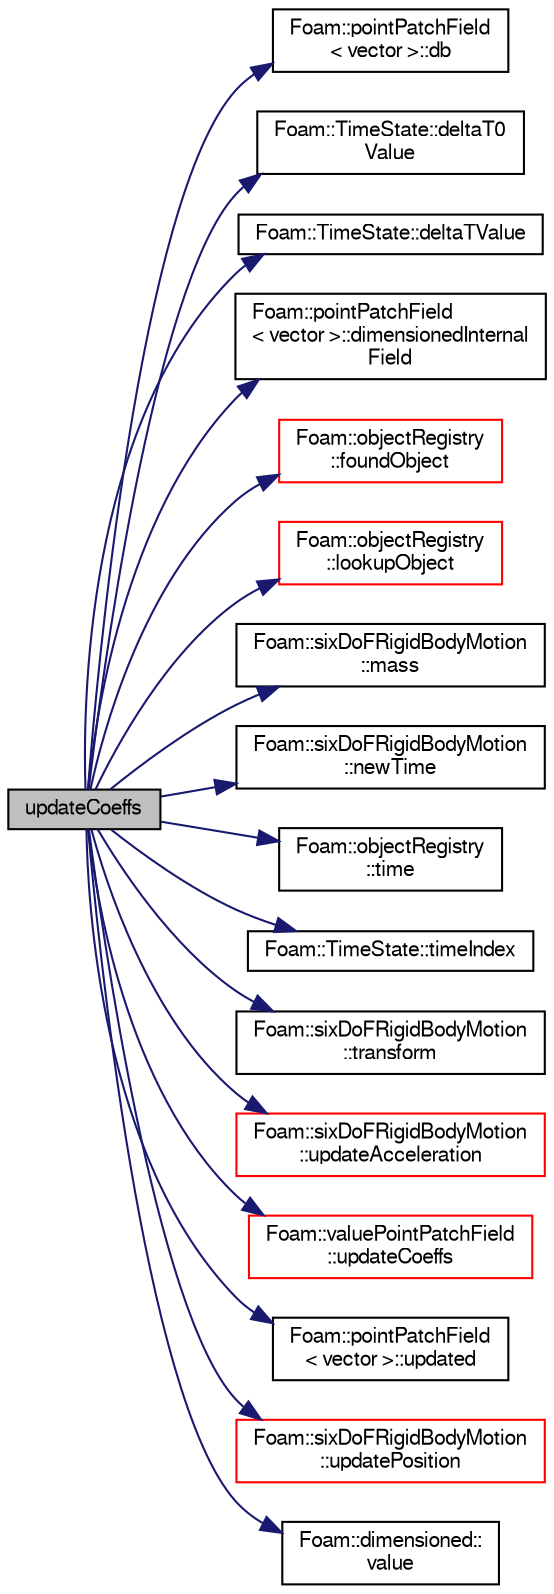 digraph "updateCoeffs"
{
  bgcolor="transparent";
  edge [fontname="FreeSans",fontsize="10",labelfontname="FreeSans",labelfontsize="10"];
  node [fontname="FreeSans",fontsize="10",shape=record];
  rankdir="LR";
  Node1 [label="updateCoeffs",height=0.2,width=0.4,color="black", fillcolor="grey75", style="filled" fontcolor="black"];
  Node1 -> Node2 [color="midnightblue",fontsize="10",style="solid",fontname="FreeSans"];
  Node2 [label="Foam::pointPatchField\l\< vector \>::db",height=0.2,width=0.4,color="black",URL="$a01838.html#a3cc8fbad7c9c77afc9effa283021bc15",tooltip="Return local objectRegistry. "];
  Node1 -> Node3 [color="midnightblue",fontsize="10",style="solid",fontname="FreeSans"];
  Node3 [label="Foam::TimeState::deltaT0\lValue",height=0.2,width=0.4,color="black",URL="$a02542.html#aa1c3b2fbba79aff20ff144dbc33a684a",tooltip="Return old time step value. "];
  Node1 -> Node4 [color="midnightblue",fontsize="10",style="solid",fontname="FreeSans"];
  Node4 [label="Foam::TimeState::deltaTValue",height=0.2,width=0.4,color="black",URL="$a02542.html#a664afb7178a107bfcb662f688e0bcb62",tooltip="Return time step value. "];
  Node1 -> Node5 [color="midnightblue",fontsize="10",style="solid",fontname="FreeSans"];
  Node5 [label="Foam::pointPatchField\l\< vector \>::dimensionedInternal\lField",height=0.2,width=0.4,color="black",URL="$a01838.html#a610be1247df50864bd243266620f5d17",tooltip="Return dimensioned internal field reference. "];
  Node1 -> Node6 [color="midnightblue",fontsize="10",style="solid",fontname="FreeSans"];
  Node6 [label="Foam::objectRegistry\l::foundObject",height=0.2,width=0.4,color="red",URL="$a01640.html#af3bf58996b7f5a073485a5590fbebd84",tooltip="Is the named Type found? "];
  Node1 -> Node7 [color="midnightblue",fontsize="10",style="solid",fontname="FreeSans"];
  Node7 [label="Foam::objectRegistry\l::lookupObject",height=0.2,width=0.4,color="red",URL="$a01640.html#affcae20935bdf1726ec1f822228a2330",tooltip="Lookup and return the object of the given Type. "];
  Node1 -> Node8 [color="midnightblue",fontsize="10",style="solid",fontname="FreeSans"];
  Node8 [label="Foam::sixDoFRigidBodyMotion\l::mass",height=0.2,width=0.4,color="black",URL="$a02260.html#aa2d02a8d148de6c07165e04110e7a728",tooltip="Return the mass. "];
  Node1 -> Node9 [color="midnightblue",fontsize="10",style="solid",fontname="FreeSans"];
  Node9 [label="Foam::sixDoFRigidBodyMotion\l::newTime",height=0.2,width=0.4,color="black",URL="$a02260.html#a04d144c39836bb839ad0a217f1292c6d",tooltip="Store the motion state at the beginning of the time-step. "];
  Node1 -> Node10 [color="midnightblue",fontsize="10",style="solid",fontname="FreeSans"];
  Node10 [label="Foam::objectRegistry\l::time",height=0.2,width=0.4,color="black",URL="$a01640.html#a48fcf6de2789aff6b430b5fc1a05693f",tooltip="Return time. "];
  Node1 -> Node11 [color="midnightblue",fontsize="10",style="solid",fontname="FreeSans"];
  Node11 [label="Foam::TimeState::timeIndex",height=0.2,width=0.4,color="black",URL="$a02542.html#afddcdeb3f90d772e6710d657a2a6e600",tooltip="Return current time index. "];
  Node1 -> Node12 [color="midnightblue",fontsize="10",style="solid",fontname="FreeSans"];
  Node12 [label="Foam::sixDoFRigidBodyMotion\l::transform",height=0.2,width=0.4,color="black",URL="$a02260.html#a7ae5497c07eb95c569be5217c18d6883",tooltip="Transform the given initial state point by the current motion. "];
  Node1 -> Node13 [color="midnightblue",fontsize="10",style="solid",fontname="FreeSans"];
  Node13 [label="Foam::sixDoFRigidBodyMotion\l::updateAcceleration",height=0.2,width=0.4,color="red",URL="$a02260.html#a48e7b0a80138d8bc4ee29df4c5505cfa",tooltip="Second leapfrog velocity adjust part. "];
  Node1 -> Node14 [color="midnightblue",fontsize="10",style="solid",fontname="FreeSans"];
  Node14 [label="Foam::valuePointPatchField\l::updateCoeffs",height=0.2,width=0.4,color="red",URL="$a02705.html#a7e24eafac629d3733181cd942d4c902f",tooltip="Update the coefficients associated with the patch field. "];
  Node1 -> Node15 [color="midnightblue",fontsize="10",style="solid",fontname="FreeSans"];
  Node15 [label="Foam::pointPatchField\l\< vector \>::updated",height=0.2,width=0.4,color="black",URL="$a01838.html#a087516fc8e0613b0bf49ac8fc4b30fff",tooltip="Return true if the boundary condition has already been updated. "];
  Node1 -> Node16 [color="midnightblue",fontsize="10",style="solid",fontname="FreeSans"];
  Node16 [label="Foam::sixDoFRigidBodyMotion\l::updatePosition",height=0.2,width=0.4,color="red",URL="$a02260.html#a566a8e50dd66f7359a4fe8010cf29e23",tooltip="First leapfrog velocity adjust and motion part, required. "];
  Node1 -> Node17 [color="midnightblue",fontsize="10",style="solid",fontname="FreeSans"];
  Node17 [label="Foam::dimensioned::\lvalue",height=0.2,width=0.4,color="black",URL="$a00510.html#a080d3824651cfcf52f72acceec615aaa",tooltip="Return const reference to value. "];
}
